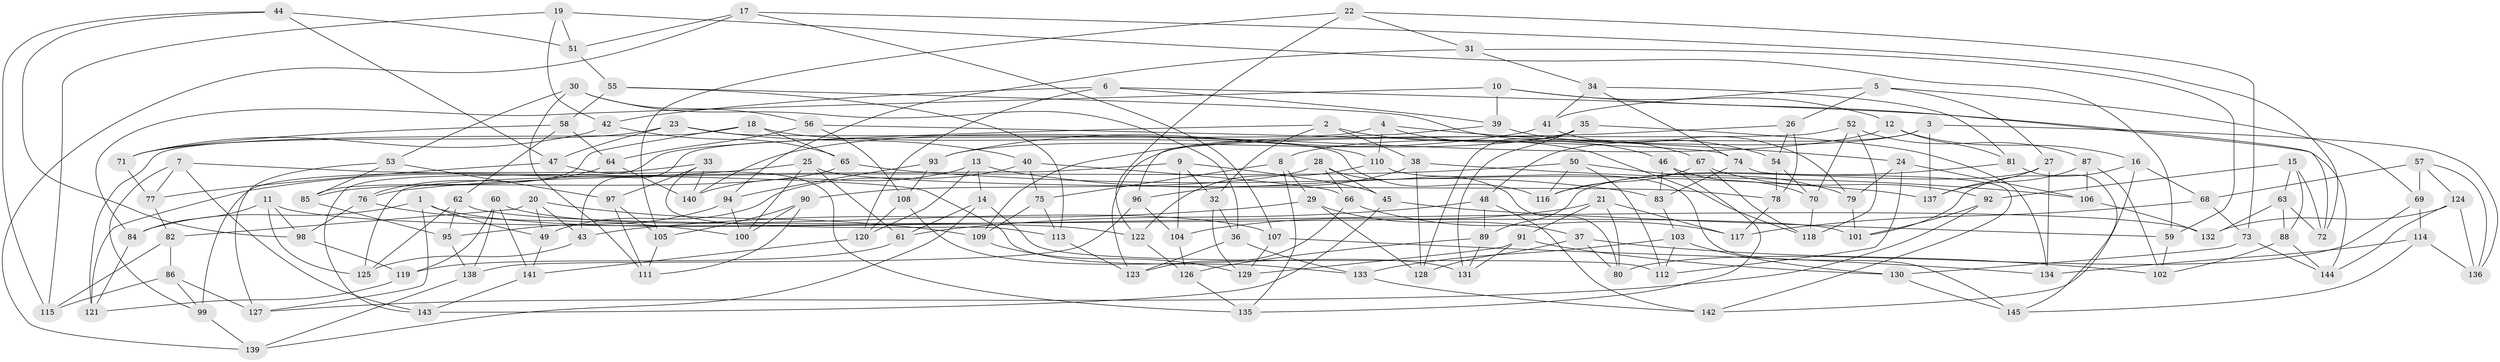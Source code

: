 // Generated by graph-tools (version 1.1) at 2025/11/02/27/25 16:11:50]
// undirected, 145 vertices, 290 edges
graph export_dot {
graph [start="1"]
  node [color=gray90,style=filled];
  1;
  2;
  3;
  4;
  5;
  6;
  7;
  8;
  9;
  10;
  11;
  12;
  13;
  14;
  15;
  16;
  17;
  18;
  19;
  20;
  21;
  22;
  23;
  24;
  25;
  26;
  27;
  28;
  29;
  30;
  31;
  32;
  33;
  34;
  35;
  36;
  37;
  38;
  39;
  40;
  41;
  42;
  43;
  44;
  45;
  46;
  47;
  48;
  49;
  50;
  51;
  52;
  53;
  54;
  55;
  56;
  57;
  58;
  59;
  60;
  61;
  62;
  63;
  64;
  65;
  66;
  67;
  68;
  69;
  70;
  71;
  72;
  73;
  74;
  75;
  76;
  77;
  78;
  79;
  80;
  81;
  82;
  83;
  84;
  85;
  86;
  87;
  88;
  89;
  90;
  91;
  92;
  93;
  94;
  95;
  96;
  97;
  98;
  99;
  100;
  101;
  102;
  103;
  104;
  105;
  106;
  107;
  108;
  109;
  110;
  111;
  112;
  113;
  114;
  115;
  116;
  117;
  118;
  119;
  120;
  121;
  122;
  123;
  124;
  125;
  126;
  127;
  128;
  129;
  130;
  131;
  132;
  133;
  134;
  135;
  136;
  137;
  138;
  139;
  140;
  141;
  142;
  143;
  144;
  145;
  1 -- 122;
  1 -- 49;
  1 -- 127;
  1 -- 84;
  2 -- 118;
  2 -- 32;
  2 -- 38;
  2 -- 143;
  3 -- 48;
  3 -- 8;
  3 -- 137;
  3 -- 136;
  4 -- 43;
  4 -- 24;
  4 -- 110;
  4 -- 46;
  5 -- 69;
  5 -- 26;
  5 -- 41;
  5 -- 27;
  6 -- 144;
  6 -- 120;
  6 -- 39;
  6 -- 42;
  7 -- 99;
  7 -- 143;
  7 -- 77;
  7 -- 133;
  8 -- 75;
  8 -- 135;
  8 -- 29;
  9 -- 125;
  9 -- 45;
  9 -- 32;
  9 -- 104;
  10 -- 84;
  10 -- 39;
  10 -- 12;
  10 -- 72;
  11 -- 132;
  11 -- 125;
  11 -- 84;
  11 -- 98;
  12 -- 140;
  12 -- 16;
  12 -- 81;
  13 -- 120;
  13 -- 83;
  13 -- 140;
  13 -- 14;
  14 -- 61;
  14 -- 112;
  14 -- 139;
  15 -- 88;
  15 -- 72;
  15 -- 63;
  15 -- 92;
  16 -- 142;
  16 -- 101;
  16 -- 68;
  17 -- 51;
  17 -- 139;
  17 -- 72;
  17 -- 107;
  18 -- 85;
  18 -- 121;
  18 -- 110;
  18 -- 65;
  19 -- 115;
  19 -- 42;
  19 -- 59;
  19 -- 51;
  20 -- 82;
  20 -- 49;
  20 -- 109;
  20 -- 43;
  21 -- 117;
  21 -- 91;
  21 -- 104;
  21 -- 80;
  22 -- 73;
  22 -- 105;
  22 -- 31;
  22 -- 122;
  23 -- 71;
  23 -- 116;
  23 -- 47;
  23 -- 40;
  24 -- 79;
  24 -- 112;
  24 -- 106;
  25 -- 100;
  25 -- 121;
  25 -- 78;
  25 -- 61;
  26 -- 109;
  26 -- 78;
  26 -- 54;
  27 -- 137;
  27 -- 134;
  27 -- 89;
  28 -- 90;
  28 -- 66;
  28 -- 45;
  28 -- 80;
  29 -- 128;
  29 -- 37;
  29 -- 43;
  30 -- 36;
  30 -- 53;
  30 -- 111;
  30 -- 56;
  31 -- 94;
  31 -- 59;
  31 -- 34;
  32 -- 129;
  32 -- 36;
  33 -- 140;
  33 -- 113;
  33 -- 99;
  33 -- 97;
  34 -- 41;
  34 -- 81;
  34 -- 74;
  35 -- 131;
  35 -- 128;
  35 -- 93;
  35 -- 134;
  36 -- 123;
  36 -- 133;
  37 -- 80;
  37 -- 128;
  37 -- 102;
  38 -- 128;
  38 -- 106;
  38 -- 96;
  39 -- 54;
  39 -- 96;
  40 -- 66;
  40 -- 75;
  40 -- 49;
  41 -- 93;
  41 -- 79;
  42 -- 65;
  42 -- 71;
  43 -- 125;
  44 -- 47;
  44 -- 115;
  44 -- 51;
  44 -- 98;
  45 -- 143;
  45 -- 59;
  46 -- 70;
  46 -- 135;
  46 -- 83;
  47 -- 135;
  47 -- 77;
  48 -- 61;
  48 -- 142;
  48 -- 89;
  49 -- 141;
  50 -- 112;
  50 -- 79;
  50 -- 76;
  50 -- 116;
  51 -- 55;
  52 -- 87;
  52 -- 123;
  52 -- 118;
  52 -- 70;
  53 -- 127;
  53 -- 85;
  53 -- 97;
  54 -- 78;
  54 -- 70;
  55 -- 67;
  55 -- 58;
  55 -- 113;
  56 -- 64;
  56 -- 74;
  56 -- 108;
  57 -- 69;
  57 -- 68;
  57 -- 124;
  57 -- 136;
  58 -- 64;
  58 -- 71;
  58 -- 62;
  59 -- 102;
  60 -- 107;
  60 -- 141;
  60 -- 119;
  60 -- 138;
  61 -- 119;
  62 -- 95;
  62 -- 101;
  62 -- 125;
  63 -- 88;
  63 -- 72;
  63 -- 132;
  64 -- 76;
  64 -- 140;
  65 -- 85;
  65 -- 137;
  66 -- 123;
  66 -- 117;
  67 -- 118;
  67 -- 116;
  67 -- 92;
  68 -- 73;
  68 -- 117;
  69 -- 114;
  69 -- 80;
  70 -- 118;
  71 -- 77;
  73 -- 144;
  73 -- 130;
  74 -- 142;
  74 -- 83;
  75 -- 109;
  75 -- 113;
  76 -- 98;
  76 -- 100;
  77 -- 82;
  78 -- 117;
  79 -- 101;
  81 -- 116;
  81 -- 145;
  82 -- 86;
  82 -- 115;
  83 -- 103;
  84 -- 121;
  85 -- 95;
  86 -- 127;
  86 -- 115;
  86 -- 99;
  87 -- 102;
  87 -- 137;
  87 -- 106;
  88 -- 102;
  88 -- 144;
  89 -- 131;
  89 -- 126;
  90 -- 111;
  90 -- 100;
  90 -- 105;
  91 -- 129;
  91 -- 130;
  91 -- 131;
  92 -- 101;
  92 -- 127;
  93 -- 94;
  93 -- 108;
  94 -- 100;
  94 -- 95;
  95 -- 138;
  96 -- 138;
  96 -- 104;
  97 -- 111;
  97 -- 105;
  98 -- 119;
  99 -- 139;
  103 -- 112;
  103 -- 133;
  103 -- 130;
  104 -- 126;
  105 -- 111;
  106 -- 132;
  107 -- 134;
  107 -- 129;
  108 -- 131;
  108 -- 120;
  109 -- 129;
  110 -- 122;
  110 -- 145;
  113 -- 123;
  114 -- 134;
  114 -- 145;
  114 -- 136;
  119 -- 121;
  120 -- 141;
  122 -- 126;
  124 -- 132;
  124 -- 144;
  124 -- 136;
  126 -- 135;
  130 -- 145;
  133 -- 142;
  138 -- 139;
  141 -- 143;
}
